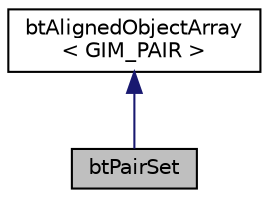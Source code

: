 digraph "btPairSet"
{
  edge [fontname="Helvetica",fontsize="10",labelfontname="Helvetica",labelfontsize="10"];
  node [fontname="Helvetica",fontsize="10",shape=record];
  Node1 [label="btPairSet",height=0.2,width=0.4,color="black", fillcolor="grey75", style="filled", fontcolor="black"];
  Node2 -> Node1 [dir="back",color="midnightblue",fontsize="10",style="solid",fontname="Helvetica"];
  Node2 [label="btAlignedObjectArray\l\< GIM_PAIR \>",height=0.2,width=0.4,color="black", fillcolor="white", style="filled",URL="$classbt_aligned_object_array.html"];
}
